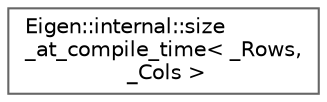 digraph "Graphical Class Hierarchy"
{
 // LATEX_PDF_SIZE
  bgcolor="transparent";
  edge [fontname=Helvetica,fontsize=10,labelfontname=Helvetica,labelfontsize=10];
  node [fontname=Helvetica,fontsize=10,shape=box,height=0.2,width=0.4];
  rankdir="LR";
  Node0 [id="Node000000",label="Eigen::internal::size\l_at_compile_time\< _Rows,\l _Cols \>",height=0.2,width=0.4,color="grey40", fillcolor="white", style="filled",URL="$structEigen_1_1internal_1_1size__at__compile__time.html",tooltip=" "];
}
